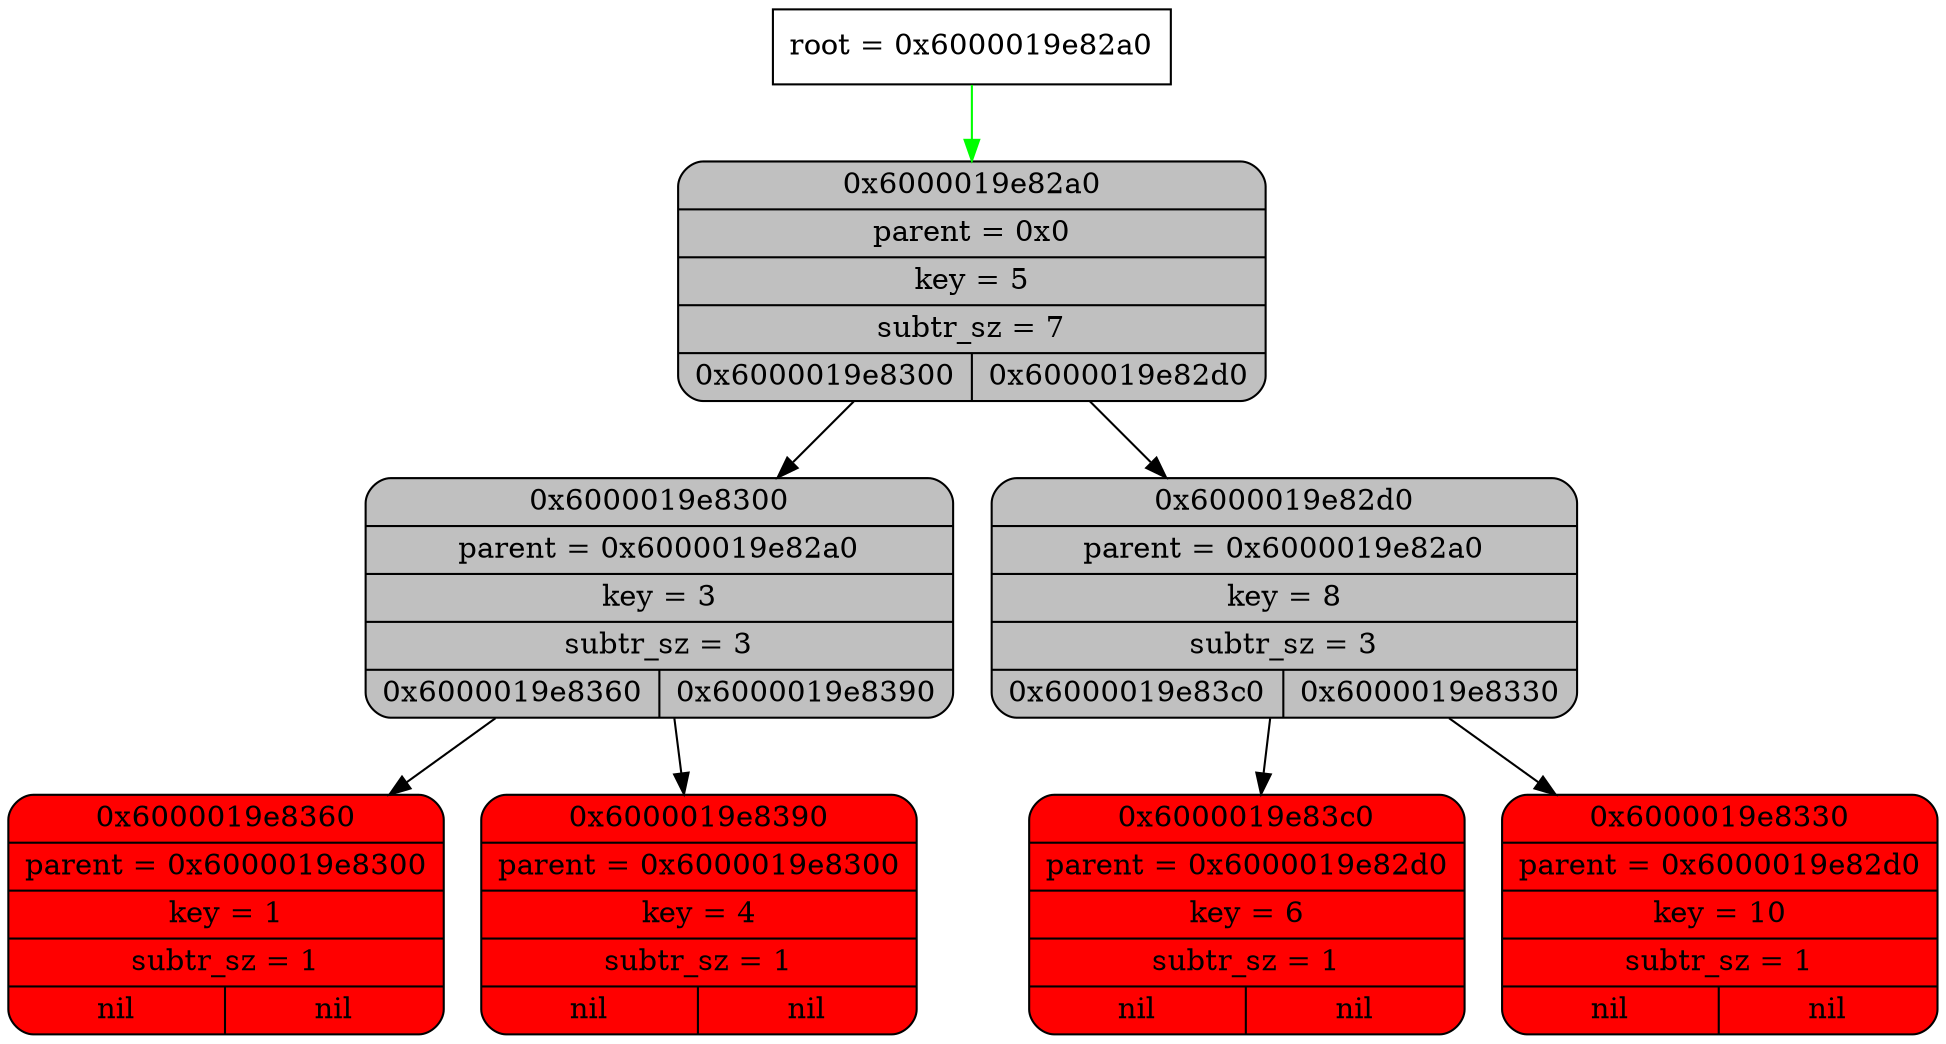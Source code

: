 digraph
{
    node_info[shape = record, label = "{root = 0x6000019e82a0}"];

    node_info->node_0x6000019e82a0 [color = "green"];
    node_0x6000019e82a0[shape = Mrecord, label = "{{0x6000019e82a0} | {parent =  0x0} | {key = 5} | {subtr_sz = 7} | {0x6000019e8300| 0x6000019e82d0}}",
 style="filled", fillcolor="grey"];
    node_0x6000019e8300[shape = Mrecord, label = "{{0x6000019e8300} | {parent =  0x6000019e82a0} | {key = 3} | {subtr_sz = 3} | {0x6000019e8360| 0x6000019e8390}}",
 style="filled", fillcolor="grey"];
    node_0x6000019e8360[shape = Mrecord, label = "{{0x6000019e8360} | {parent =  0x6000019e8300} | {key = 1} | {subtr_sz = 1} | {nil | nil}}",
 style="filled", fillcolor="red"];
    node_0x6000019e8390[shape = Mrecord, label = "{{0x6000019e8390} | {parent =  0x6000019e8300} | {key = 4} | {subtr_sz = 1} | {nil | nil}}",
 style="filled", fillcolor="red"];
    node_0x6000019e82d0[shape = Mrecord, label = "{{0x6000019e82d0} | {parent =  0x6000019e82a0} | {key = 8} | {subtr_sz = 3} | {0x6000019e83c0| 0x6000019e8330}}",
 style="filled", fillcolor="grey"];
    node_0x6000019e83c0[shape = Mrecord, label = "{{0x6000019e83c0} | {parent =  0x6000019e82d0} | {key = 6} | {subtr_sz = 1} | {nil | nil}}",
 style="filled", fillcolor="red"];
    node_0x6000019e8330[shape = Mrecord, label = "{{0x6000019e8330} | {parent =  0x6000019e82d0} | {key = 10} | {subtr_sz = 1} | {nil | nil}}",
 style="filled", fillcolor="red"];
    node_0x6000019e82a0->node_0x6000019e8300
    node_0x6000019e82a0->node_0x6000019e82d0
    node_0x6000019e82d0->node_0x6000019e83c0
    node_0x6000019e82d0->node_0x6000019e8330
    node_0x6000019e8300->node_0x6000019e8360
    node_0x6000019e8300->node_0x6000019e8390

}